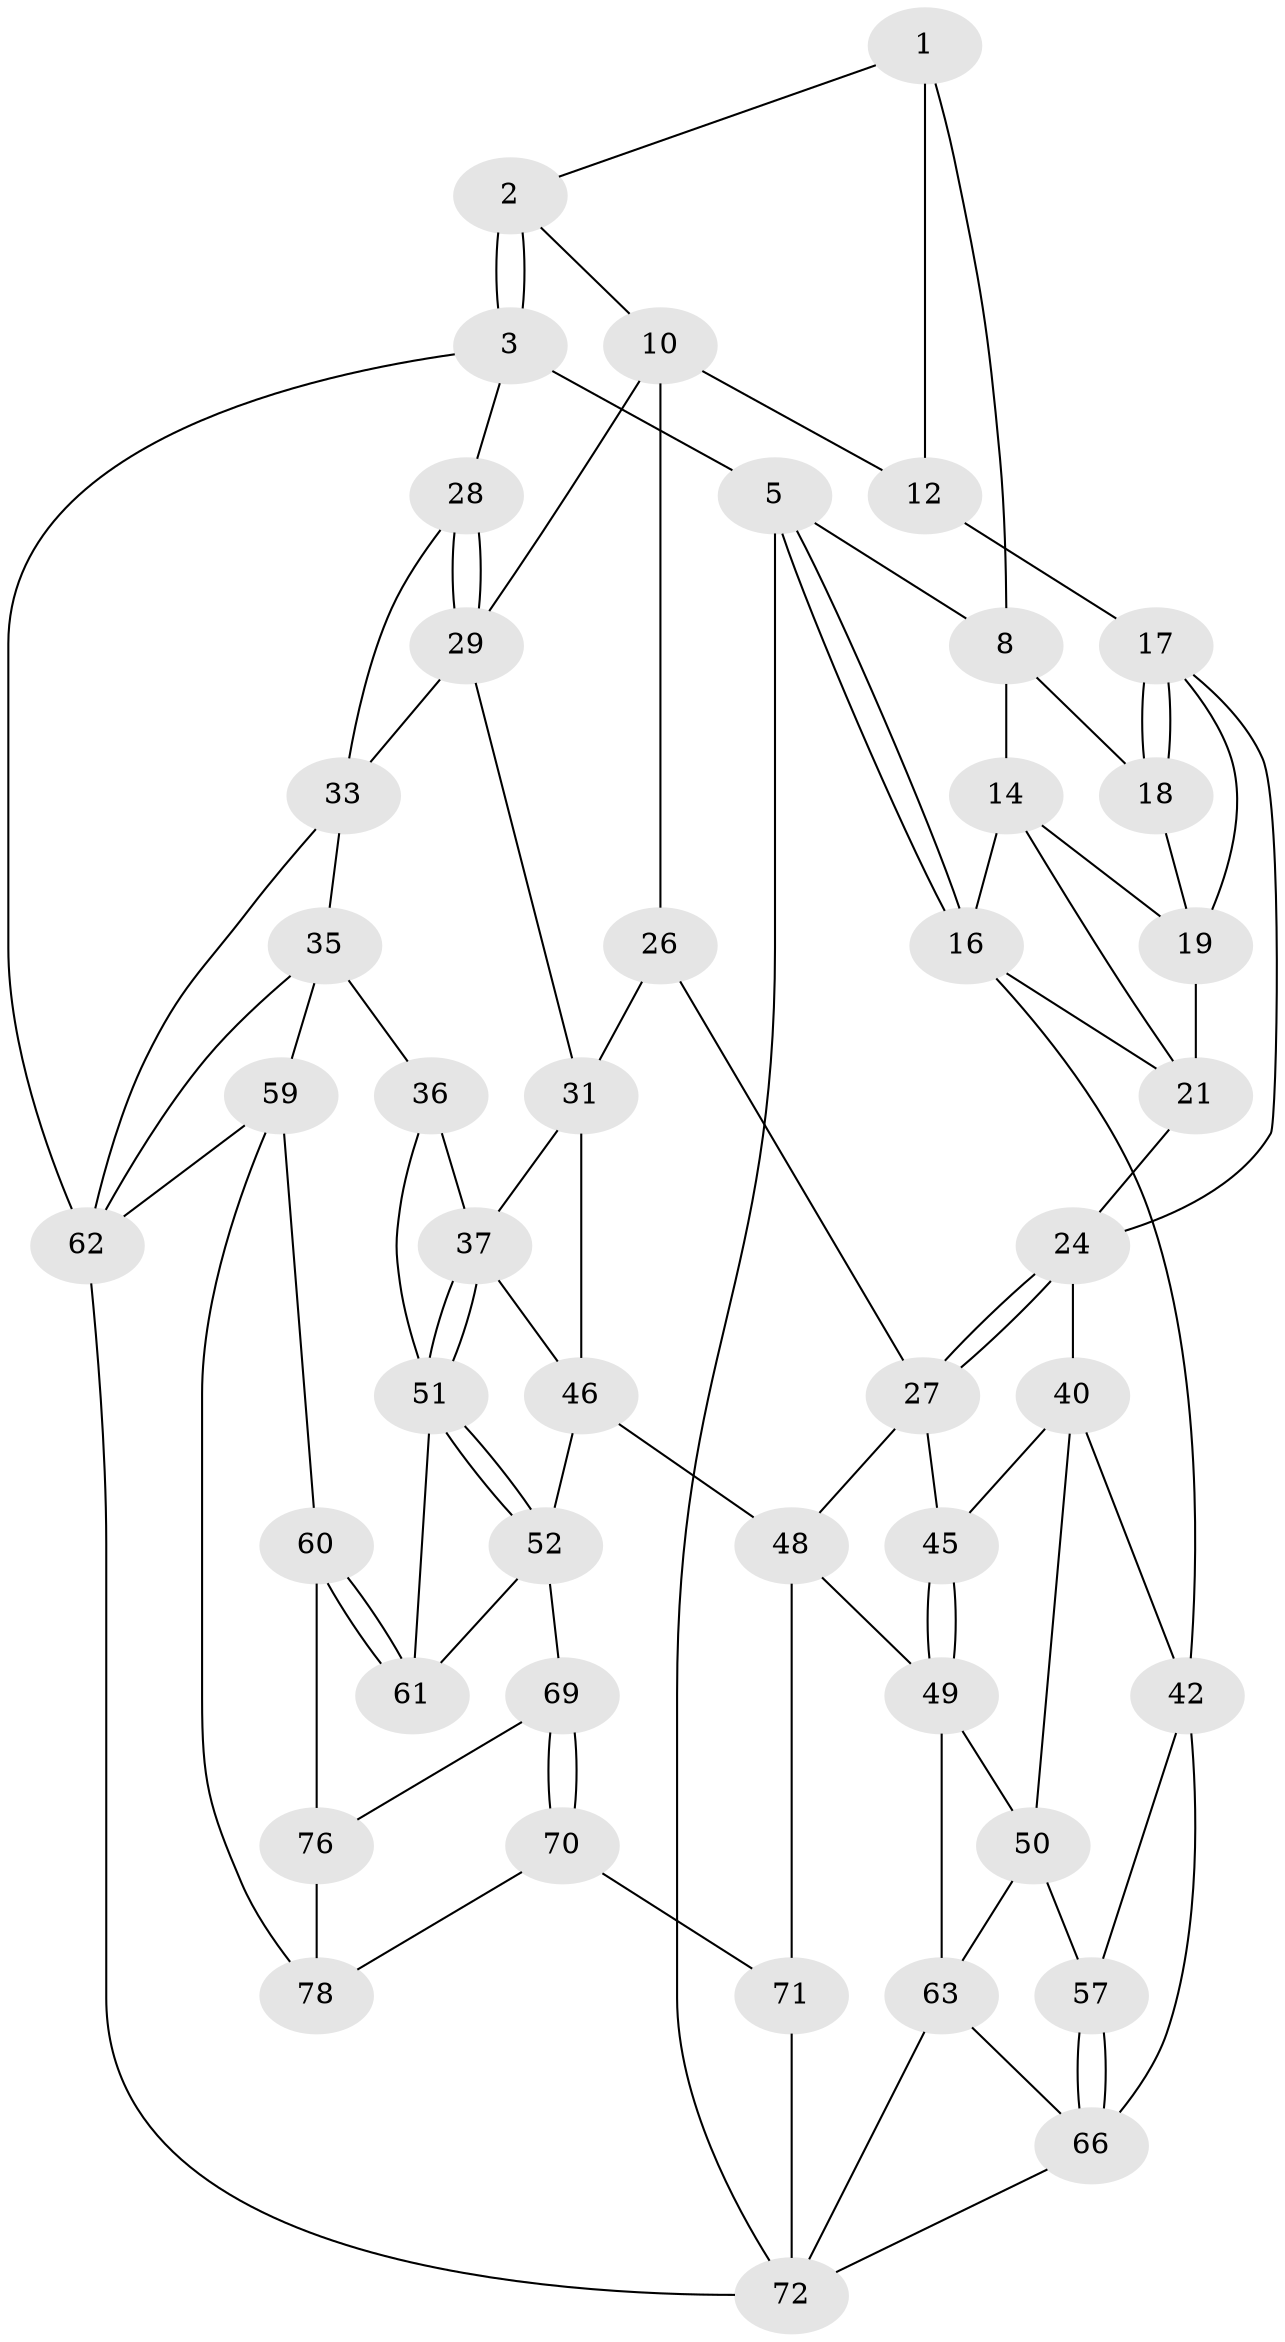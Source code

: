 // original degree distribution, {3: 0.025, 4: 0.275, 6: 0.25, 5: 0.45}
// Generated by graph-tools (version 1.1) at 2025/42/03/06/25 10:42:31]
// undirected, 45 vertices, 94 edges
graph export_dot {
graph [start="1"]
  node [color=gray90,style=filled];
  1 [pos="+0.5630117416290668+0",super="+7"];
  2 [pos="+0.6287396552317042+0",super="+9"];
  3 [pos="+1+0",super="+4"];
  5 [pos="+0+0",super="+6"];
  8 [pos="+0.2694581958646189+0.11294123957208707",super="+13"];
  10 [pos="+0.7145074270928513+0.22228904956408121",super="+11"];
  12 [pos="+0.568022350717524+0.23488910761949877"];
  14 [pos="+0.14617910715312576+0.16917771125914072",super="+15"];
  16 [pos="+0+0",super="+39"];
  17 [pos="+0.33656381185695167+0.2453931073550301",super="+23"];
  18 [pos="+0.27353882211532005+0.14334712642059774"];
  19 [pos="+0.21441870436560603+0.30647551561660924",super="+20"];
  21 [pos="+0.09863918691968766+0.3734260394573277",super="+22"];
  24 [pos="+0.32592182172626494+0.3856236236093149",super="+25"];
  26 [pos="+0.5736959851643497+0.4163621682043416"];
  27 [pos="+0.36223372899543554+0.41364325921596307",super="+44"];
  28 [pos="+1+0.15837680410823865"];
  29 [pos="+0.7612356712250072+0.24118756486519793",super="+30"];
  31 [pos="+0.8112170830761577+0.42631018456599196",super="+32"];
  33 [pos="+1+0.4701647971159307",super="+34"];
  35 [pos="+0.9457104671265774+0.5466217997209604",super="+58"];
  36 [pos="+0.8922595066646625+0.5539670476232903"];
  37 [pos="+0.8715199685866354+0.5481392446820593",super="+38"];
  40 [pos="+0.20043548937948263+0.5013860601825332",super="+41"];
  42 [pos="+0.06672354824460859+0.5678268588163491",super="+43"];
  45 [pos="+0.3066601150136512+0.5650739859722382"];
  46 [pos="+0.604379424016999+0.5247415548588285",super="+47"];
  48 [pos="+0.4065839435770293+0.6586182830453474",super="+54"];
  49 [pos="+0.21188496998108675+0.6220264318429451",super="+55"];
  50 [pos="+0.20188399060628087+0.6174513718880811",super="+56"];
  51 [pos="+0.7189779473056305+0.6273006782551594",super="+53"];
  52 [pos="+0.6499587991107078+0.6227606269565237",super="+68"];
  57 [pos="+0.12119376309292072+0.6774707099582351"];
  59 [pos="+0.891423813062778+0.7795636893845116",super="+80"];
  60 [pos="+0.8854070149691545+0.779916147159474",super="+75"];
  61 [pos="+0.8613845800228599+0.7563665853871266"];
  62 [pos="+1+0.790111688597105",super="+65"];
  63 [pos="+0.21883132928995813+0.7424020690354286",super="+64"];
  66 [pos="+0.06109602305602824+0.7565900498958299",super="+67"];
  69 [pos="+0.6417665064395734+0.7643378536288947"];
  70 [pos="+0.5551630707141093+0.8091353876320465",super="+79"];
  71 [pos="+0.3912541306799848+0.7342627862224832",super="+74"];
  72 [pos="+0+1",super="+73"];
  76 [pos="+0.6504813566487871+0.7761496858051297",super="+77"];
  78 [pos="+0.7368806723316397+1"];
  1 -- 2;
  1 -- 8;
  1 -- 12;
  2 -- 3 [weight=2];
  2 -- 3;
  2 -- 10;
  3 -- 28;
  3 -- 5;
  3 -- 62;
  5 -- 16;
  5 -- 16;
  5 -- 72;
  5 -- 8;
  8 -- 18;
  8 -- 14;
  10 -- 29;
  10 -- 26;
  10 -- 12;
  12 -- 17;
  14 -- 19;
  14 -- 16;
  14 -- 21;
  16 -- 42;
  16 -- 21;
  17 -- 18;
  17 -- 18;
  17 -- 24;
  17 -- 19;
  18 -- 19;
  19 -- 21;
  21 -- 24;
  24 -- 27;
  24 -- 27;
  24 -- 40;
  26 -- 27;
  26 -- 31;
  27 -- 48;
  27 -- 45;
  28 -- 29;
  28 -- 29;
  28 -- 33;
  29 -- 33;
  29 -- 31;
  31 -- 46;
  31 -- 37;
  33 -- 35;
  33 -- 62;
  35 -- 36;
  35 -- 59;
  35 -- 62;
  36 -- 37;
  36 -- 51;
  37 -- 51;
  37 -- 51;
  37 -- 46;
  40 -- 45;
  40 -- 42;
  40 -- 50;
  42 -- 57;
  42 -- 66;
  45 -- 49;
  45 -- 49;
  46 -- 48;
  46 -- 52;
  48 -- 49;
  48 -- 71;
  49 -- 50;
  49 -- 63;
  50 -- 57;
  50 -- 63;
  51 -- 52;
  51 -- 52;
  51 -- 61;
  52 -- 69;
  52 -- 61;
  57 -- 66;
  57 -- 66;
  59 -- 60;
  59 -- 78;
  59 -- 62;
  60 -- 61;
  60 -- 61;
  60 -- 76 [weight=2];
  62 -- 72;
  63 -- 72;
  63 -- 66;
  66 -- 72;
  69 -- 70;
  69 -- 70;
  69 -- 76;
  70 -- 71 [weight=2];
  70 -- 78;
  71 -- 72;
  76 -- 78;
}
